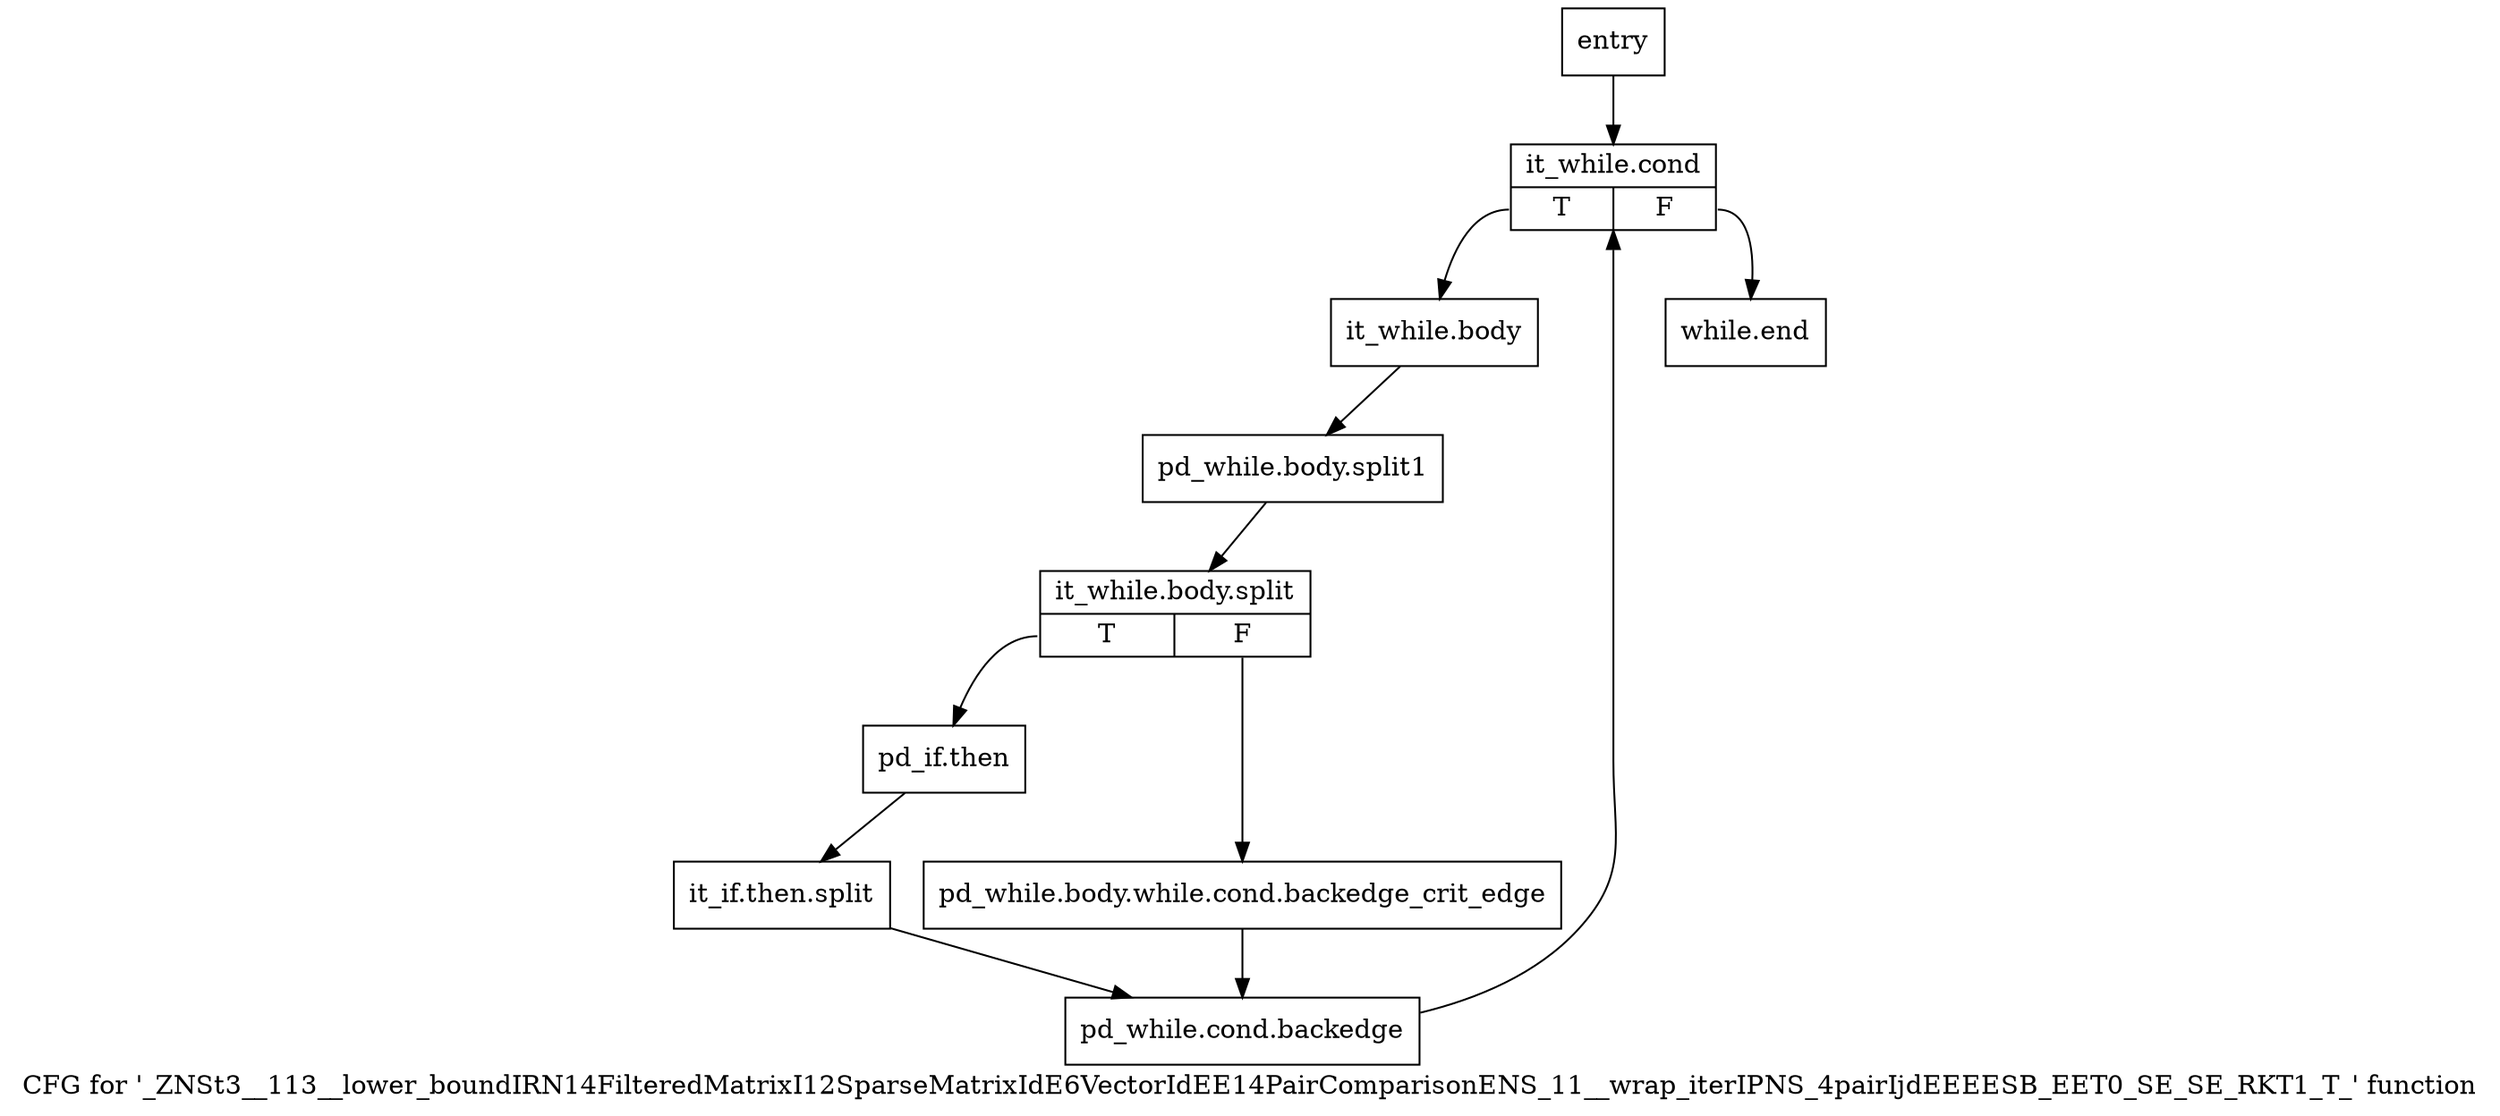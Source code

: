 digraph "CFG for '_ZNSt3__113__lower_boundIRN14FilteredMatrixI12SparseMatrixIdE6VectorIdEE14PairComparisonENS_11__wrap_iterIPNS_4pairIjdEEEESB_EET0_SE_SE_RKT1_T_' function" {
	label="CFG for '_ZNSt3__113__lower_boundIRN14FilteredMatrixI12SparseMatrixIdE6VectorIdEE14PairComparisonENS_11__wrap_iterIPNS_4pairIjdEEEESB_EET0_SE_SE_RKT1_T_' function";

	Node0x5b45570 [shape=record,label="{entry}"];
	Node0x5b45570 -> Node0x5b455c0;
	Node0x5b455c0 [shape=record,label="{it_while.cond|{<s0>T|<s1>F}}"];
	Node0x5b455c0:s0 -> Node0x5b45610;
	Node0x5b455c0:s1 -> Node0x5b45fd0;
	Node0x5b45610 [shape=record,label="{it_while.body}"];
	Node0x5b45610 -> Node0xa902b10;
	Node0xa902b10 [shape=record,label="{pd_while.body.split1}"];
	Node0xa902b10 -> Node0xa8e81e0;
	Node0xa8e81e0 [shape=record,label="{it_while.body.split|{<s0>T|<s1>F}}"];
	Node0xa8e81e0:s0 -> Node0x5b45700;
	Node0xa8e81e0:s1 -> Node0x5b45660;
	Node0x5b45660 [shape=record,label="{pd_while.body.while.cond.backedge_crit_edge}"];
	Node0x5b45660 -> Node0x5b456b0;
	Node0x5b456b0 [shape=record,label="{pd_while.cond.backedge}"];
	Node0x5b456b0 -> Node0x5b455c0;
	Node0x5b45700 [shape=record,label="{pd_if.then}"];
	Node0x5b45700 -> Node0xa902930;
	Node0xa902930 [shape=record,label="{it_if.then.split}"];
	Node0xa902930 -> Node0x5b456b0;
	Node0x5b45fd0 [shape=record,label="{while.end}"];
}
